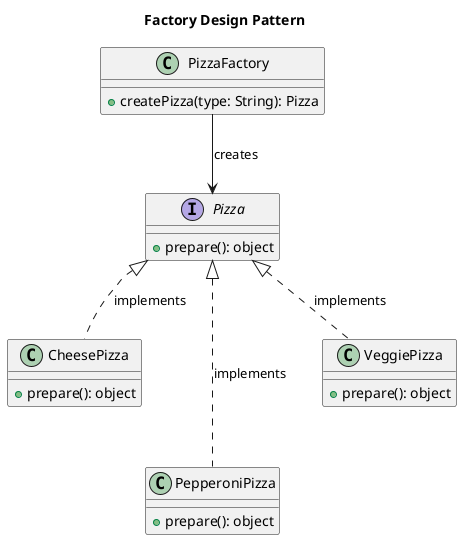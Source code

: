 @startuml FactoryDesign
allowmixing

title Factory Design Pattern


interface Pizza {
    +prepare(): object
}

class CheesePizza {
    +prepare(): object
}

class PepperoniPizza{
    +prepare(): object
}

class VeggiePizza{
    +prepare(): object
}

Pizza <|.- CheesePizza : implements
Pizza <|.-- PepperoniPizza : implements
Pizza <|.- VeggiePizza : implements

class PizzaFactory {
+createPizza(type: String): Pizza
}

PizzaFactory --> Pizza : creates









@enduml
